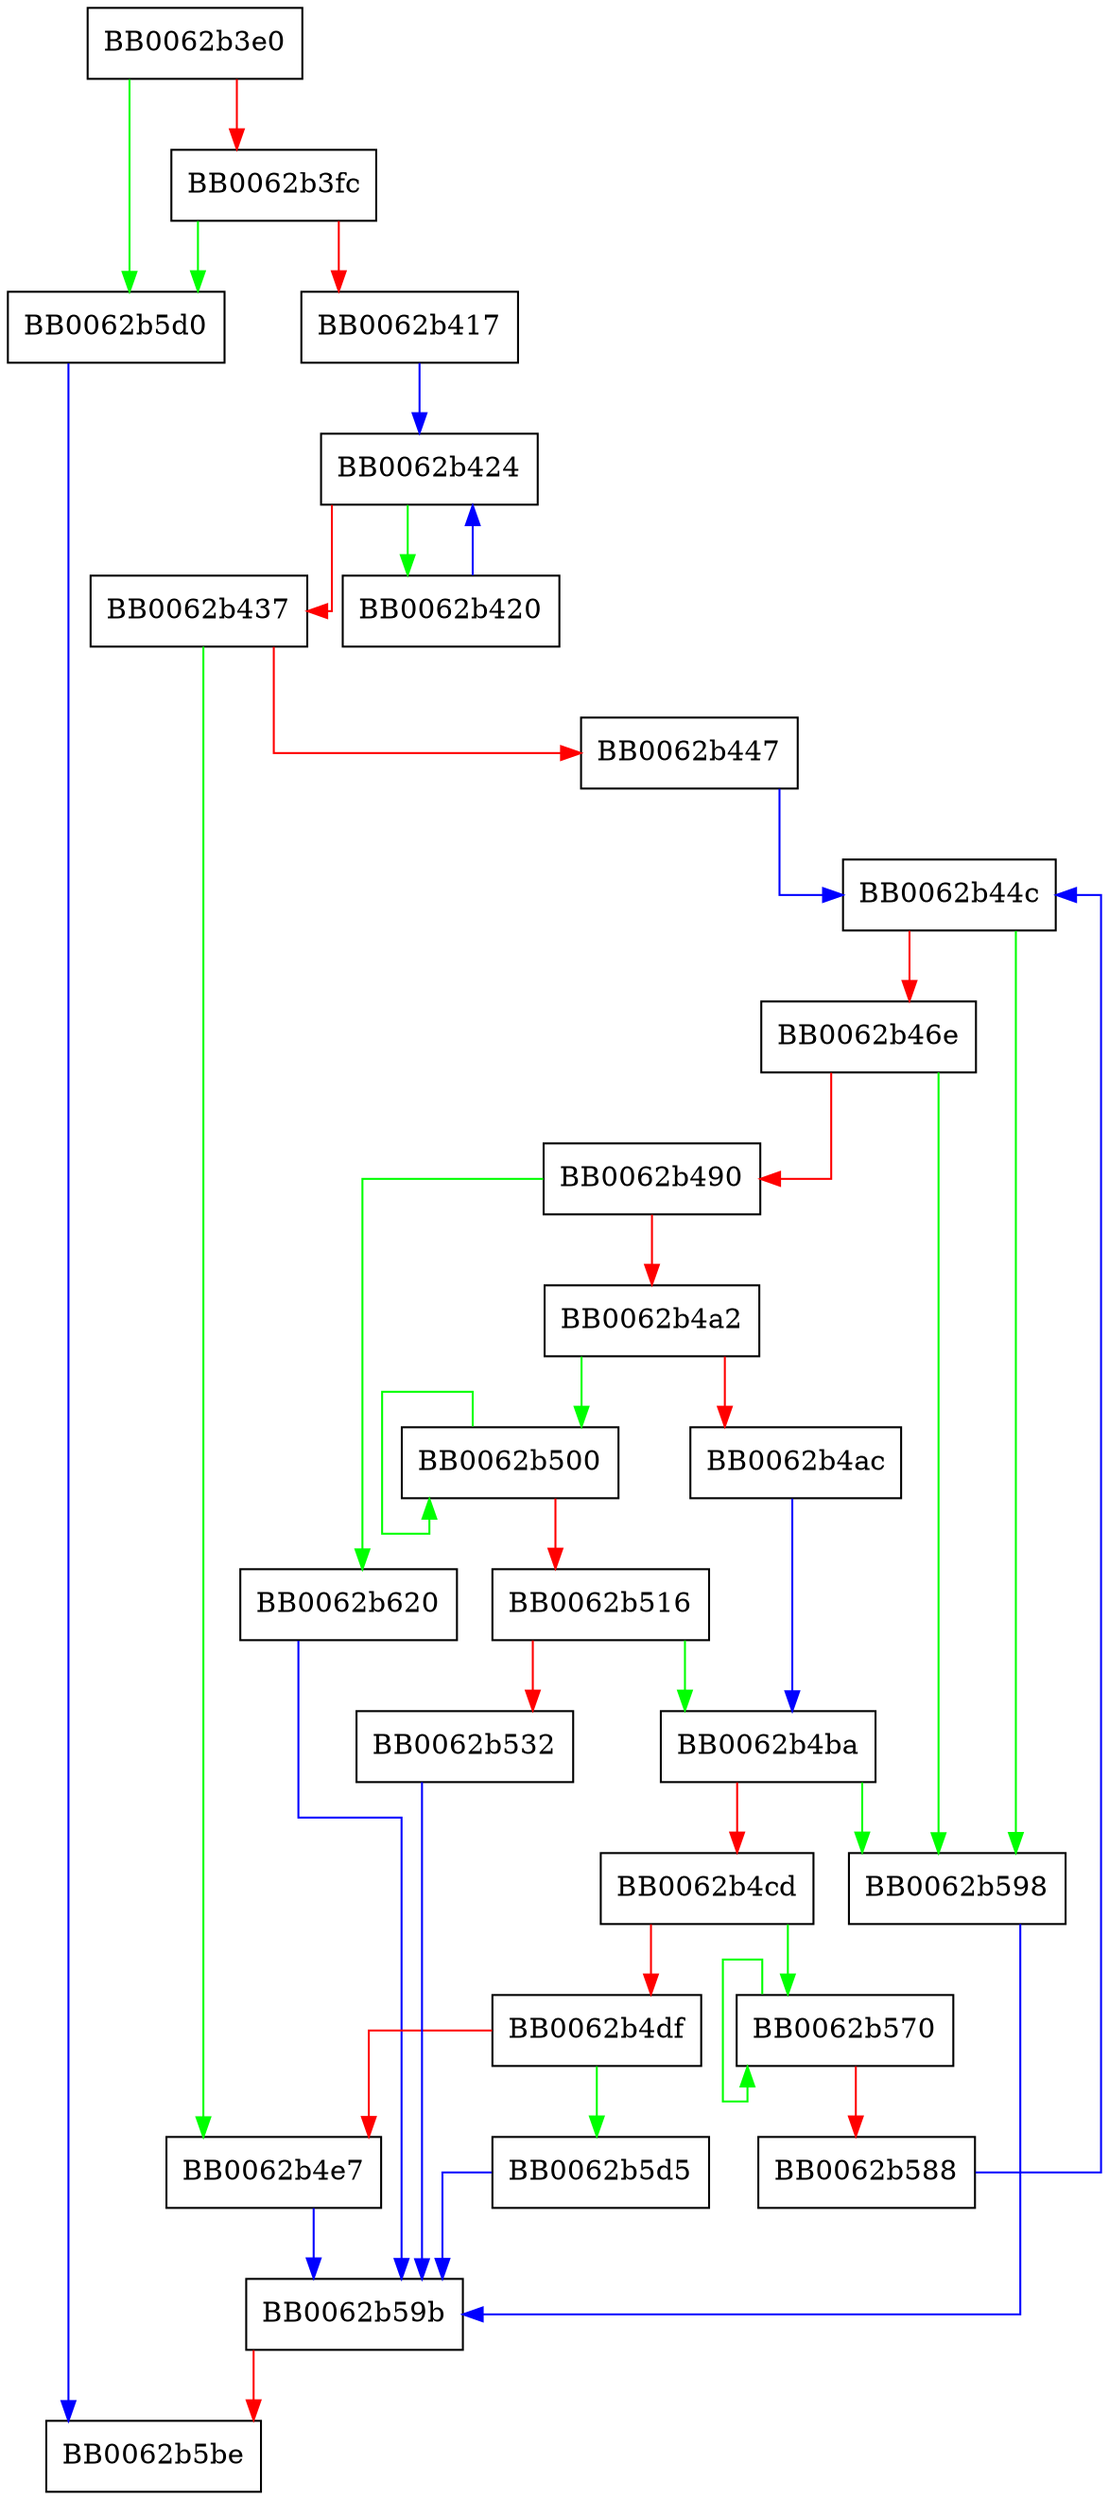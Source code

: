digraph ossl_parse_property {
  node [shape="box"];
  graph [splines=ortho];
  BB0062b3e0 -> BB0062b5d0 [color="green"];
  BB0062b3e0 -> BB0062b3fc [color="red"];
  BB0062b3fc -> BB0062b5d0 [color="green"];
  BB0062b3fc -> BB0062b417 [color="red"];
  BB0062b417 -> BB0062b424 [color="blue"];
  BB0062b420 -> BB0062b424 [color="blue"];
  BB0062b424 -> BB0062b420 [color="green"];
  BB0062b424 -> BB0062b437 [color="red"];
  BB0062b437 -> BB0062b4e7 [color="green"];
  BB0062b437 -> BB0062b447 [color="red"];
  BB0062b447 -> BB0062b44c [color="blue"];
  BB0062b44c -> BB0062b598 [color="green"];
  BB0062b44c -> BB0062b46e [color="red"];
  BB0062b46e -> BB0062b598 [color="green"];
  BB0062b46e -> BB0062b490 [color="red"];
  BB0062b490 -> BB0062b620 [color="green"];
  BB0062b490 -> BB0062b4a2 [color="red"];
  BB0062b4a2 -> BB0062b500 [color="green"];
  BB0062b4a2 -> BB0062b4ac [color="red"];
  BB0062b4ac -> BB0062b4ba [color="blue"];
  BB0062b4ba -> BB0062b598 [color="green"];
  BB0062b4ba -> BB0062b4cd [color="red"];
  BB0062b4cd -> BB0062b570 [color="green"];
  BB0062b4cd -> BB0062b4df [color="red"];
  BB0062b4df -> BB0062b5d5 [color="green"];
  BB0062b4df -> BB0062b4e7 [color="red"];
  BB0062b4e7 -> BB0062b59b [color="blue"];
  BB0062b500 -> BB0062b500 [color="green"];
  BB0062b500 -> BB0062b516 [color="red"];
  BB0062b516 -> BB0062b4ba [color="green"];
  BB0062b516 -> BB0062b532 [color="red"];
  BB0062b532 -> BB0062b59b [color="blue"];
  BB0062b570 -> BB0062b570 [color="green"];
  BB0062b570 -> BB0062b588 [color="red"];
  BB0062b588 -> BB0062b44c [color="blue"];
  BB0062b598 -> BB0062b59b [color="blue"];
  BB0062b59b -> BB0062b5be [color="red"];
  BB0062b5d0 -> BB0062b5be [color="blue"];
  BB0062b5d5 -> BB0062b59b [color="blue"];
  BB0062b620 -> BB0062b59b [color="blue"];
}
